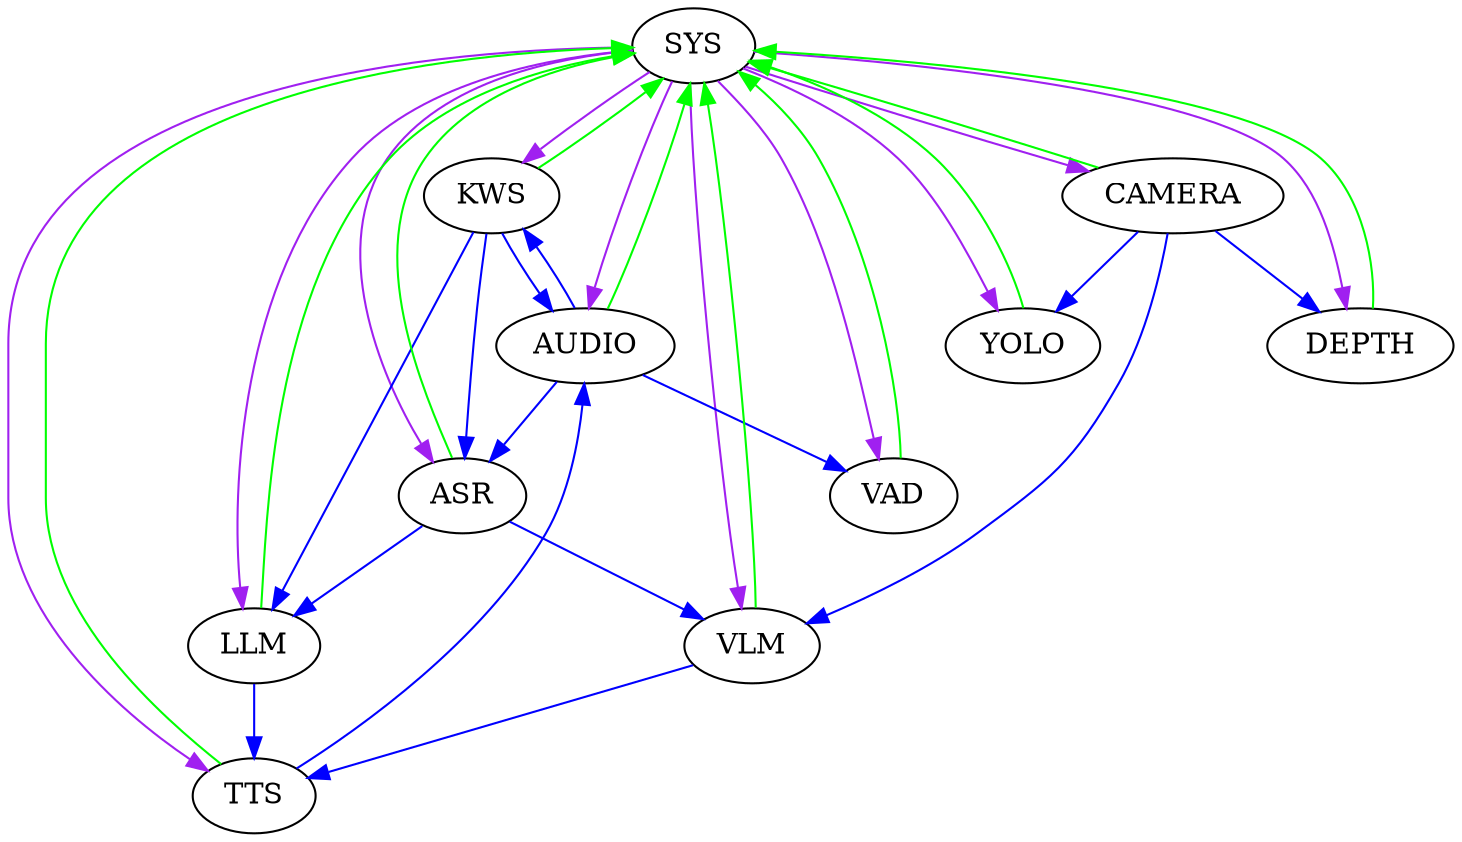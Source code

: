 digraph G {
    SYS -> KWS [color="purple"];
    SYS -> ASR [color="purple"];
    SYS -> LLM [color="purple"];
    SYS -> TTS [color="purple"];
    SYS -> AUDIO [color="purple"];
    SYS -> CAMERA [color="purple"];
    SYS -> VAD [color="purple"];
    SYS -> VLM [color="purple"];
    SYS -> YOLO [color="purple"];
    SYS -> DEPTH [color="purple"];
    KWS -> SYS [color="green"];
    ASR -> SYS [color="green"];
    LLM -> SYS [color="green"];
    TTS -> SYS [color="green"];
    AUDIO -> SYS [color="green"];
    CAMERA -> SYS [color="green"];
    VAD -> SYS  [color="green"];
    VLM -> SYS  [color="green"];
    YOLO -> SYS  [color="green"];
    DEPTH -> SYS  [color="green"];
    AUDIO -> KWS  [color="blue"];
    AUDIO -> ASR  [color="blue"];
    AUDIO -> VAD  [color="blue"];
    CAMERA -> YOLO [color="blue"];
    CAMERA -> DEPTH [color="blue"];
    CAMERA -> VLM [color="blue"];
    ASR -> VLM  [color="blue"];
    VLM -> TTS [color="blue"];
    KWS -> ASR [color="blue"];
    KWS -> LLM [color="blue"];
    KWS -> AUDIO [color="blue"];
    ASR -> LLM [color="blue"];
    LLM -> TTS [color="blue"];
    TTS -> AUDIO [color="blue"];
}